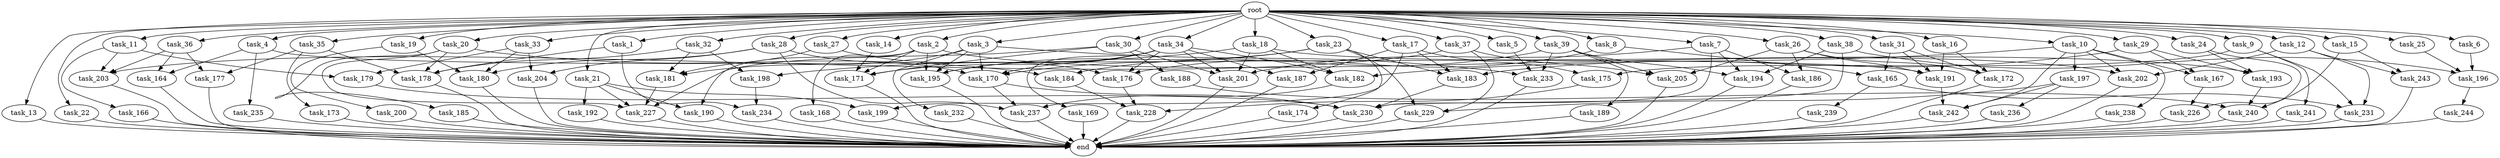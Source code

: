 digraph G {
  root [size="0.000000"];
  task_1 [size="1024.000000"];
  task_2 [size="1024.000000"];
  task_3 [size="1024.000000"];
  task_4 [size="1024.000000"];
  task_5 [size="1024.000000"];
  task_6 [size="1024.000000"];
  task_7 [size="1024.000000"];
  task_8 [size="1024.000000"];
  task_9 [size="1024.000000"];
  task_10 [size="1024.000000"];
  task_11 [size="1024.000000"];
  task_12 [size="1024.000000"];
  task_13 [size="1024.000000"];
  task_14 [size="1024.000000"];
  task_15 [size="1024.000000"];
  task_16 [size="1024.000000"];
  task_17 [size="1024.000000"];
  task_18 [size="1024.000000"];
  task_19 [size="1024.000000"];
  task_20 [size="1024.000000"];
  task_21 [size="1024.000000"];
  task_22 [size="1024.000000"];
  task_23 [size="1024.000000"];
  task_24 [size="1024.000000"];
  task_25 [size="1024.000000"];
  task_26 [size="1024.000000"];
  task_27 [size="1024.000000"];
  task_28 [size="1024.000000"];
  task_29 [size="1024.000000"];
  task_30 [size="1024.000000"];
  task_31 [size="1024.000000"];
  task_32 [size="1024.000000"];
  task_33 [size="1024.000000"];
  task_34 [size="1024.000000"];
  task_35 [size="1024.000000"];
  task_36 [size="1024.000000"];
  task_37 [size="1024.000000"];
  task_38 [size="1024.000000"];
  task_39 [size="1024.000000"];
  task_164 [size="1245540515840.000000"];
  task_165 [size="352187318272.000000"];
  task_166 [size="420906795008.000000"];
  task_167 [size="1073741824000.000000"];
  task_168 [size="34359738368.000000"];
  task_169 [size="549755813888.000000"];
  task_170 [size="1185410973696.000000"];
  task_171 [size="1168231104512.000000"];
  task_172 [size="1047972020224.000000"];
  task_173 [size="549755813888.000000"];
  task_174 [size="420906795008.000000"];
  task_175 [size="1005022347264.000000"];
  task_176 [size="1073741824000.000000"];
  task_177 [size="1245540515840.000000"];
  task_178 [size="2027224563712.000000"];
  task_179 [size="1279900254208.000000"];
  task_180 [size="1073741824000.000000"];
  task_181 [size="755914244096.000000"];
  task_182 [size="1460288880640.000000"];
  task_183 [size="1975684956160.000000"];
  task_184 [size="523986010112.000000"];
  task_185 [size="309237645312.000000"];
  task_186 [size="249108103168.000000"];
  task_187 [size="1245540515840.000000"];
  task_188 [size="549755813888.000000"];
  task_189 [size="214748364800.000000"];
  task_190 [size="893353197568.000000"];
  task_191 [size="1597727834112.000000"];
  task_192 [size="858993459200.000000"];
  task_193 [size="2413771620352.000000"];
  task_194 [size="1108101562368.000000"];
  task_195 [size="1142461300736.000000"];
  task_196 [size="1717986918400.000000"];
  task_197 [size="214748364800.000000"];
  task_198 [size="1005022347264.000000"];
  task_199 [size="1554778161152.000000"];
  task_200 [size="137438953472.000000"];
  task_201 [size="1829656068096.000000"];
  task_202 [size="944892805120.000000"];
  task_203 [size="1254130450432.000000"];
  task_204 [size="936302870528.000000"];
  task_205 [size="566935683072.000000"];
  task_226 [size="1554778161152.000000"];
  task_227 [size="2267742732288.000000"];
  task_228 [size="592705486848.000000"];
  task_229 [size="1108101562368.000000"];
  task_230 [size="2757369004032.000000"];
  task_231 [size="1039382085632.000000"];
  task_232 [size="137438953472.000000"];
  task_233 [size="566935683072.000000"];
  task_234 [size="1073741824000.000000"];
  task_235 [size="549755813888.000000"];
  task_236 [size="549755813888.000000"];
  task_237 [size="987842478080.000000"];
  task_238 [size="214748364800.000000"];
  task_239 [size="34359738368.000000"];
  task_240 [size="901943132160.000000"];
  task_241 [size="309237645312.000000"];
  task_242 [size="1460288880640.000000"];
  task_243 [size="1245540515840.000000"];
  task_244 [size="549755813888.000000"];
  end [size="0.000000"];

  root -> task_1 [size="1.000000"];
  root -> task_2 [size="1.000000"];
  root -> task_3 [size="1.000000"];
  root -> task_4 [size="1.000000"];
  root -> task_5 [size="1.000000"];
  root -> task_6 [size="1.000000"];
  root -> task_7 [size="1.000000"];
  root -> task_8 [size="1.000000"];
  root -> task_9 [size="1.000000"];
  root -> task_10 [size="1.000000"];
  root -> task_11 [size="1.000000"];
  root -> task_12 [size="1.000000"];
  root -> task_13 [size="1.000000"];
  root -> task_14 [size="1.000000"];
  root -> task_15 [size="1.000000"];
  root -> task_16 [size="1.000000"];
  root -> task_17 [size="1.000000"];
  root -> task_18 [size="1.000000"];
  root -> task_19 [size="1.000000"];
  root -> task_20 [size="1.000000"];
  root -> task_21 [size="1.000000"];
  root -> task_22 [size="1.000000"];
  root -> task_23 [size="1.000000"];
  root -> task_24 [size="1.000000"];
  root -> task_25 [size="1.000000"];
  root -> task_26 [size="1.000000"];
  root -> task_27 [size="1.000000"];
  root -> task_28 [size="1.000000"];
  root -> task_29 [size="1.000000"];
  root -> task_30 [size="1.000000"];
  root -> task_31 [size="1.000000"];
  root -> task_32 [size="1.000000"];
  root -> task_33 [size="1.000000"];
  root -> task_34 [size="1.000000"];
  root -> task_35 [size="1.000000"];
  root -> task_36 [size="1.000000"];
  root -> task_37 [size="1.000000"];
  root -> task_38 [size="1.000000"];
  root -> task_39 [size="1.000000"];
  task_1 -> task_178 [size="838860800.000000"];
  task_1 -> task_234 [size="838860800.000000"];
  task_2 -> task_168 [size="33554432.000000"];
  task_2 -> task_171 [size="33554432.000000"];
  task_2 -> task_190 [size="33554432.000000"];
  task_2 -> task_195 [size="33554432.000000"];
  task_2 -> task_202 [size="33554432.000000"];
  task_3 -> task_170 [size="134217728.000000"];
  task_3 -> task_181 [size="134217728.000000"];
  task_3 -> task_195 [size="134217728.000000"];
  task_3 -> task_232 [size="134217728.000000"];
  task_3 -> task_233 [size="134217728.000000"];
  task_4 -> task_164 [size="536870912.000000"];
  task_4 -> task_191 [size="536870912.000000"];
  task_4 -> task_235 [size="536870912.000000"];
  task_5 -> task_233 [size="209715200.000000"];
  task_6 -> task_196 [size="536870912.000000"];
  task_7 -> task_186 [size="33554432.000000"];
  task_7 -> task_194 [size="33554432.000000"];
  task_7 -> task_201 [size="33554432.000000"];
  task_7 -> task_230 [size="33554432.000000"];
  task_8 -> task_165 [size="209715200.000000"];
  task_8 -> task_176 [size="209715200.000000"];
  task_9 -> task_175 [size="301989888.000000"];
  task_9 -> task_231 [size="301989888.000000"];
  task_9 -> task_241 [size="301989888.000000"];
  task_10 -> task_167 [size="209715200.000000"];
  task_10 -> task_182 [size="209715200.000000"];
  task_10 -> task_197 [size="209715200.000000"];
  task_10 -> task_202 [size="209715200.000000"];
  task_10 -> task_238 [size="209715200.000000"];
  task_10 -> task_242 [size="209715200.000000"];
  task_11 -> task_166 [size="411041792.000000"];
  task_11 -> task_179 [size="411041792.000000"];
  task_11 -> task_203 [size="411041792.000000"];
  task_12 -> task_202 [size="679477248.000000"];
  task_12 -> task_231 [size="679477248.000000"];
  task_12 -> task_243 [size="679477248.000000"];
  task_13 -> end [size="1.000000"];
  task_14 -> task_171 [size="33554432.000000"];
  task_15 -> task_240 [size="536870912.000000"];
  task_15 -> task_243 [size="536870912.000000"];
  task_16 -> task_172 [size="679477248.000000"];
  task_16 -> task_191 [size="679477248.000000"];
  task_17 -> task_175 [size="679477248.000000"];
  task_17 -> task_183 [size="679477248.000000"];
  task_17 -> task_187 [size="679477248.000000"];
  task_17 -> task_199 [size="679477248.000000"];
  task_18 -> task_182 [size="679477248.000000"];
  task_18 -> task_193 [size="679477248.000000"];
  task_18 -> task_198 [size="679477248.000000"];
  task_18 -> task_201 [size="679477248.000000"];
  task_19 -> task_180 [size="134217728.000000"];
  task_19 -> task_200 [size="134217728.000000"];
  task_20 -> task_178 [size="301989888.000000"];
  task_20 -> task_184 [size="301989888.000000"];
  task_20 -> task_185 [size="301989888.000000"];
  task_20 -> task_227 [size="301989888.000000"];
  task_21 -> task_190 [size="838860800.000000"];
  task_21 -> task_192 [size="838860800.000000"];
  task_21 -> task_199 [size="838860800.000000"];
  task_21 -> task_227 [size="838860800.000000"];
  task_22 -> end [size="1.000000"];
  task_23 -> task_170 [size="411041792.000000"];
  task_23 -> task_174 [size="411041792.000000"];
  task_23 -> task_183 [size="411041792.000000"];
  task_23 -> task_195 [size="411041792.000000"];
  task_23 -> task_229 [size="411041792.000000"];
  task_24 -> task_193 [size="838860800.000000"];
  task_24 -> task_226 [size="838860800.000000"];
  task_25 -> task_196 [size="301989888.000000"];
  task_26 -> task_172 [size="209715200.000000"];
  task_26 -> task_186 [size="209715200.000000"];
  task_26 -> task_191 [size="209715200.000000"];
  task_26 -> task_205 [size="209715200.000000"];
  task_27 -> task_176 [size="301989888.000000"];
  task_27 -> task_181 [size="301989888.000000"];
  task_28 -> task_170 [size="75497472.000000"];
  task_28 -> task_180 [size="75497472.000000"];
  task_28 -> task_204 [size="75497472.000000"];
  task_28 -> task_237 [size="75497472.000000"];
  task_29 -> task_167 [size="838860800.000000"];
  task_29 -> task_183 [size="838860800.000000"];
  task_29 -> task_193 [size="838860800.000000"];
  task_30 -> task_171 [size="536870912.000000"];
  task_30 -> task_188 [size="536870912.000000"];
  task_30 -> task_201 [size="536870912.000000"];
  task_30 -> task_227 [size="536870912.000000"];
  task_31 -> task_165 [size="134217728.000000"];
  task_31 -> task_172 [size="134217728.000000"];
  task_31 -> task_191 [size="134217728.000000"];
  task_32 -> task_178 [size="301989888.000000"];
  task_32 -> task_181 [size="301989888.000000"];
  task_32 -> task_198 [size="301989888.000000"];
  task_33 -> task_179 [size="838860800.000000"];
  task_33 -> task_180 [size="838860800.000000"];
  task_33 -> task_204 [size="838860800.000000"];
  task_34 -> task_169 [size="536870912.000000"];
  task_34 -> task_170 [size="536870912.000000"];
  task_34 -> task_171 [size="536870912.000000"];
  task_34 -> task_176 [size="536870912.000000"];
  task_34 -> task_182 [size="536870912.000000"];
  task_34 -> task_187 [size="536870912.000000"];
  task_34 -> task_195 [size="536870912.000000"];
  task_34 -> task_201 [size="536870912.000000"];
  task_35 -> task_173 [size="536870912.000000"];
  task_35 -> task_177 [size="536870912.000000"];
  task_35 -> task_178 [size="536870912.000000"];
  task_36 -> task_164 [size="679477248.000000"];
  task_36 -> task_177 [size="679477248.000000"];
  task_36 -> task_203 [size="679477248.000000"];
  task_37 -> task_203 [size="134217728.000000"];
  task_37 -> task_205 [size="134217728.000000"];
  task_37 -> task_229 [size="134217728.000000"];
  task_38 -> task_194 [size="838860800.000000"];
  task_38 -> task_196 [size="838860800.000000"];
  task_38 -> task_230 [size="838860800.000000"];
  task_39 -> task_184 [size="209715200.000000"];
  task_39 -> task_189 [size="209715200.000000"];
  task_39 -> task_194 [size="209715200.000000"];
  task_39 -> task_205 [size="209715200.000000"];
  task_39 -> task_233 [size="209715200.000000"];
  task_164 -> end [size="1.000000"];
  task_165 -> task_231 [size="33554432.000000"];
  task_165 -> task_239 [size="33554432.000000"];
  task_166 -> end [size="1.000000"];
  task_167 -> task_226 [size="679477248.000000"];
  task_168 -> end [size="1.000000"];
  task_169 -> end [size="1.000000"];
  task_170 -> task_230 [size="679477248.000000"];
  task_170 -> task_237 [size="679477248.000000"];
  task_171 -> end [size="1.000000"];
  task_172 -> end [size="1.000000"];
  task_173 -> end [size="1.000000"];
  task_174 -> end [size="1.000000"];
  task_175 -> task_228 [size="33554432.000000"];
  task_176 -> task_228 [size="411041792.000000"];
  task_177 -> end [size="1.000000"];
  task_178 -> end [size="1.000000"];
  task_179 -> task_230 [size="838860800.000000"];
  task_180 -> end [size="1.000000"];
  task_181 -> task_227 [size="536870912.000000"];
  task_182 -> task_237 [size="209715200.000000"];
  task_183 -> task_230 [size="301989888.000000"];
  task_184 -> task_228 [size="134217728.000000"];
  task_185 -> end [size="1.000000"];
  task_186 -> end [size="1.000000"];
  task_187 -> end [size="1.000000"];
  task_188 -> task_240 [size="209715200.000000"];
  task_189 -> end [size="1.000000"];
  task_190 -> end [size="1.000000"];
  task_191 -> task_242 [size="679477248.000000"];
  task_192 -> end [size="1.000000"];
  task_193 -> task_240 [size="134217728.000000"];
  task_194 -> end [size="1.000000"];
  task_195 -> end [size="1.000000"];
  task_196 -> task_244 [size="536870912.000000"];
  task_197 -> task_229 [size="536870912.000000"];
  task_197 -> task_236 [size="536870912.000000"];
  task_197 -> task_242 [size="536870912.000000"];
  task_198 -> task_234 [size="209715200.000000"];
  task_199 -> end [size="1.000000"];
  task_200 -> end [size="1.000000"];
  task_201 -> end [size="1.000000"];
  task_202 -> end [size="1.000000"];
  task_203 -> end [size="1.000000"];
  task_204 -> end [size="1.000000"];
  task_205 -> end [size="1.000000"];
  task_226 -> end [size="1.000000"];
  task_227 -> end [size="1.000000"];
  task_228 -> end [size="1.000000"];
  task_229 -> end [size="1.000000"];
  task_230 -> end [size="1.000000"];
  task_231 -> end [size="1.000000"];
  task_232 -> end [size="1.000000"];
  task_233 -> end [size="1.000000"];
  task_234 -> end [size="1.000000"];
  task_235 -> end [size="1.000000"];
  task_236 -> end [size="1.000000"];
  task_237 -> end [size="1.000000"];
  task_238 -> end [size="1.000000"];
  task_239 -> end [size="1.000000"];
  task_240 -> end [size="1.000000"];
  task_241 -> end [size="1.000000"];
  task_242 -> end [size="1.000000"];
  task_243 -> end [size="1.000000"];
  task_244 -> end [size="1.000000"];
}
